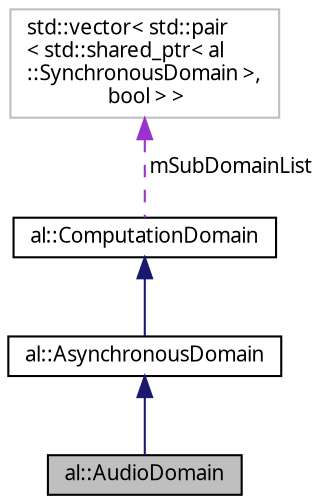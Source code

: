 digraph "al::AudioDomain"
{
 // LATEX_PDF_SIZE
  bgcolor="transparent";
  edge [fontname="FreeSans.ttf",fontsize="10",labelfontname="FreeSans.ttf",labelfontsize="10"];
  node [fontname="FreeSans.ttf",fontsize="10",shape=record];
  Node1 [label="al::AudioDomain",height=0.2,width=0.4,color="black", fillcolor="grey75", style="filled", fontcolor="black",tooltip=" "];
  Node2 -> Node1 [dir="back",color="midnightblue",fontsize="10",style="solid",fontname="FreeSans.ttf"];
  Node2 [label="al::AsynchronousDomain",height=0.2,width=0.4,color="black",URL="$classal_1_1_asynchronous_domain.html",tooltip=" "];
  Node3 -> Node2 [dir="back",color="midnightblue",fontsize="10",style="solid",fontname="FreeSans.ttf"];
  Node3 [label="al::ComputationDomain",height=0.2,width=0.4,color="black",URL="$classal_1_1_computation_domain.html",tooltip=" "];
  Node4 -> Node3 [dir="back",color="darkorchid3",fontsize="10",style="dashed",label=" mSubDomainList" ,fontname="FreeSans.ttf"];
  Node4 [label="std::vector\< std::pair\l\< std::shared_ptr\< al\l::SynchronousDomain \>,\l bool \> \>",height=0.2,width=0.4,color="grey75",tooltip=" "];
}
